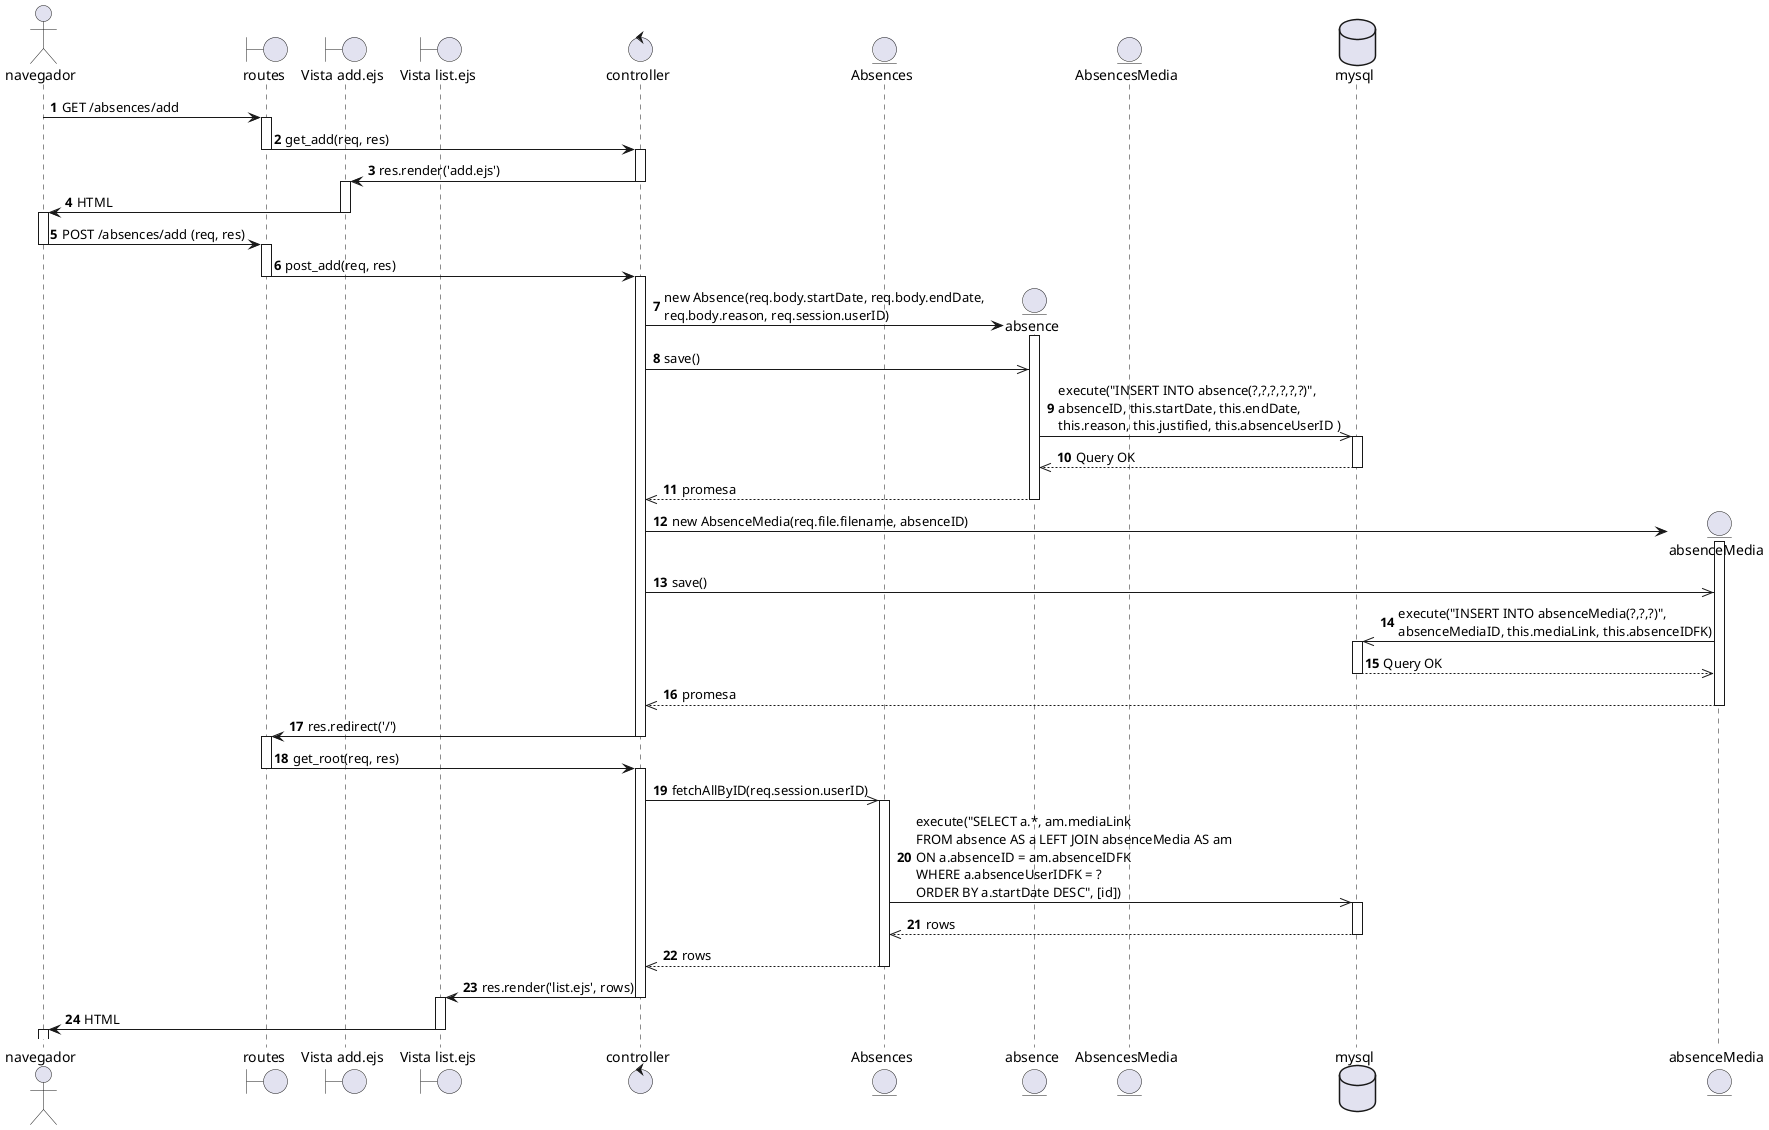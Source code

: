 @startuml

actor navegador
boundary routes
boundary "Vista add.ejs" as add
boundary "Vista list.ejs" as list
control controller

autonumber
navegador -> routes: GET /absences/add
activate routes
routes -> controller: get_add(req, res)
deactivate routes
activate controller
controller -> add: res.render('add.ejs')
deactivate controller
activate add
add -> navegador: HTML
deactivate add
activate navegador

navegador -> routes: POST /absences/add (req, res)
deactivate navegador
activate routes
routes -> controller: post_add(req, res)
deactivate routes
activate controller

entity Absences

create entity absence
controller -> absence: new Absence(req.body.startDate, req.body.endDate, \nreq.body.reason, req.session.userID)
activate absence
controller ->> absence: save()

entity AbsencesMedia
database mysql

absence ->> mysql: execute("INSERT INTO absence(?,?,?,?,?,?)",\nabsenceID, this.startDate, this.endDate, \nthis.reason, this.justified, this.absenceUserID )
activate mysql
mysql -->> absence: Query OK
deactivate mysql
absence -->> controller: promesa
deactivate absence

create entity absenceMedia
controller -> absenceMedia: new AbsenceMedia(req.file.filename, absenceID)
activate absenceMedia
controller ->> absenceMedia : save()
absenceMedia ->> mysql: execute("INSERT INTO absenceMedia(?,?,?)", \nabsenceMediaID, this.mediaLink, this.absenceIDFK)
activate mysql
mysql -->> absenceMedia: Query OK
deactivate mysql
absenceMedia -->> controller: promesa
deactivate absenceMedia

controller -> routes: res.redirect('/')
deactivate controller

activate routes
routes -> controller: get_root(req, res) 
deactivate routes
activate controller
controller ->> Absences: fetchAllByID(req.session.userID)
activate Absences
Absences ->> mysql: execute("SELECT a.*, am.mediaLink \nFROM absence AS a LEFT JOIN absenceMedia AS am \nON a.absenceID = am.absenceIDFK \nWHERE a.absenceUserIDFK = ? \nORDER BY a.startDate DESC", [id])
activate mysql
mysql -->> Absences: rows
deactivate mysql
Absences -->> controller: rows
deactivate Absences

controller -> list: res.render('list.ejs', rows)
deactivate controller
activate list
list -> navegador: HTML
deactivate list
activate navegador
@enduml